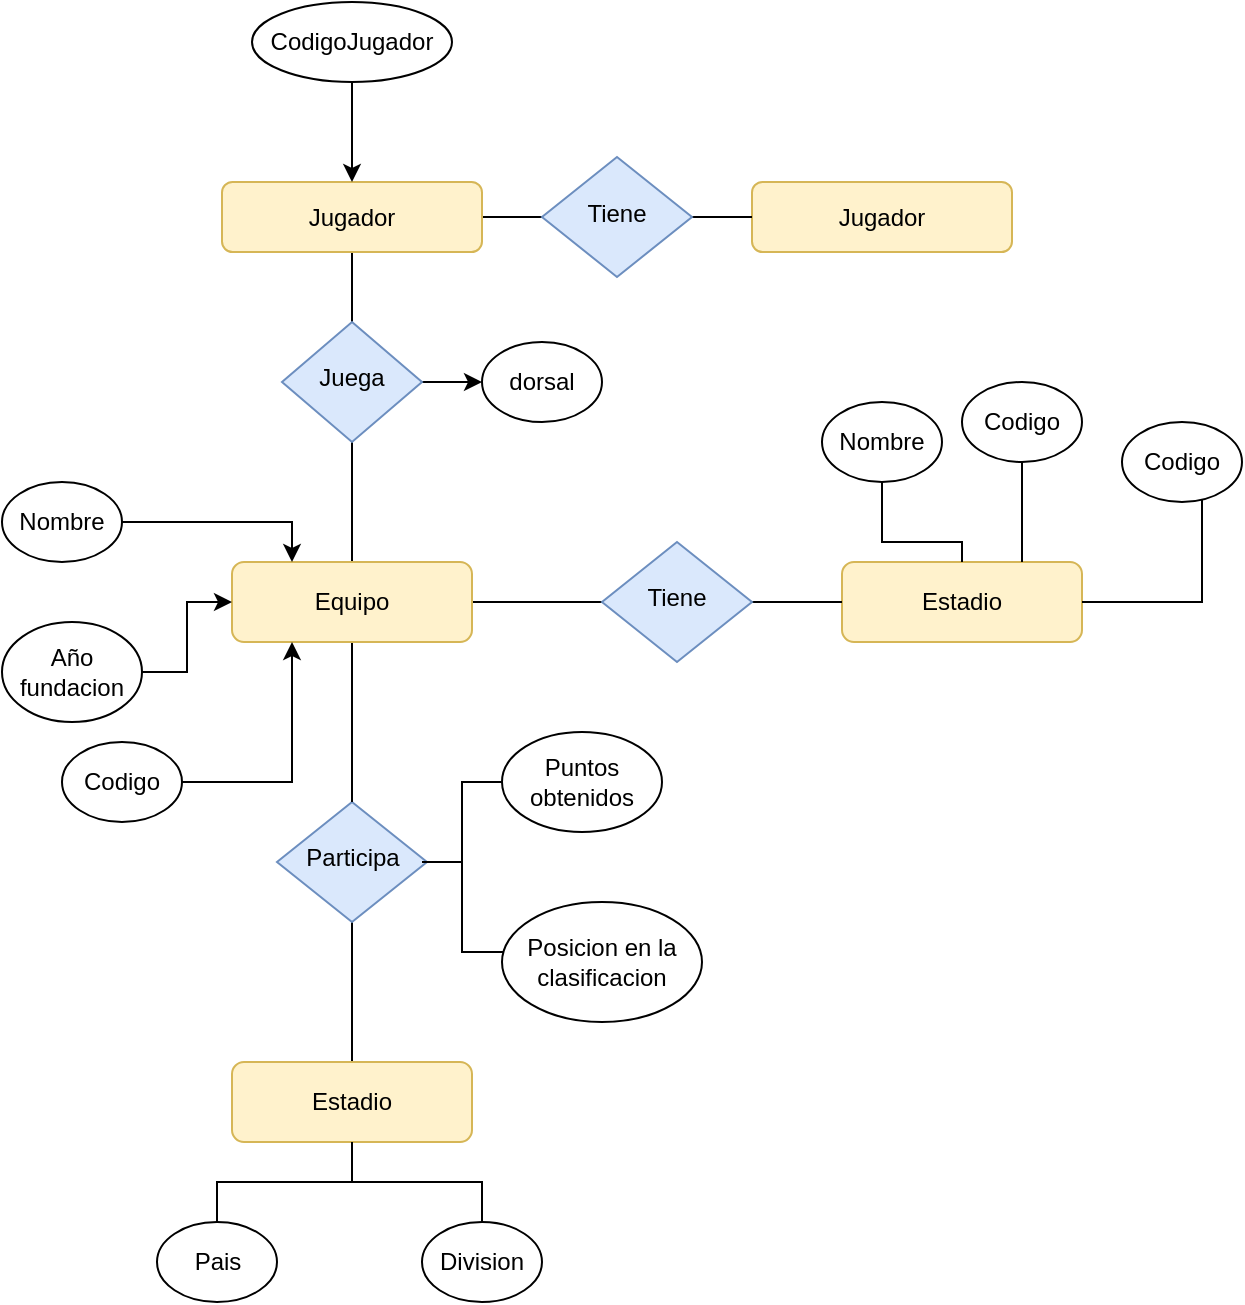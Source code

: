 <mxfile version="15.3.2" type="github">
  <diagram id="C5RBs43oDa-KdzZeNtuy" name="Page-1">
    <mxGraphModel dx="670" dy="769" grid="0" gridSize="10" guides="1" tooltips="1" connect="1" arrows="1" fold="1" page="1" pageScale="1" pageWidth="827" pageHeight="1169" math="0" shadow="0">
      <root>
        <mxCell id="WIyWlLk6GJQsqaUBKTNV-0" />
        <mxCell id="WIyWlLk6GJQsqaUBKTNV-1" parent="WIyWlLk6GJQsqaUBKTNV-0" />
        <mxCell id="Bkf8oNHPttUTkiimXEo5-8" style="edgeStyle=orthogonalEdgeStyle;rounded=0;orthogonalLoop=1;jettySize=auto;html=1;endArrow=none;endFill=0;" edge="1" parent="WIyWlLk6GJQsqaUBKTNV-1" source="WIyWlLk6GJQsqaUBKTNV-3" target="WIyWlLk6GJQsqaUBKTNV-6">
          <mxGeometry relative="1" as="geometry" />
        </mxCell>
        <mxCell id="Bkf8oNHPttUTkiimXEo5-29" style="edgeStyle=orthogonalEdgeStyle;rounded=0;orthogonalLoop=1;jettySize=auto;html=1;entryX=0;entryY=0.5;entryDx=0;entryDy=0;endArrow=none;endFill=0;" edge="1" parent="WIyWlLk6GJQsqaUBKTNV-1" source="WIyWlLk6GJQsqaUBKTNV-3" target="Bkf8oNHPttUTkiimXEo5-28">
          <mxGeometry relative="1" as="geometry" />
        </mxCell>
        <mxCell id="WIyWlLk6GJQsqaUBKTNV-3" value="Jugador" style="rounded=1;whiteSpace=wrap;html=1;fontSize=12;glass=0;strokeWidth=1;shadow=0;fillColor=#fff2cc;strokeColor=#d6b656;" parent="WIyWlLk6GJQsqaUBKTNV-1" vertex="1">
          <mxGeometry x="150" y="120" width="130" height="35" as="geometry" />
        </mxCell>
        <mxCell id="Bkf8oNHPttUTkiimXEo5-7" style="edgeStyle=orthogonalEdgeStyle;rounded=0;orthogonalLoop=1;jettySize=auto;html=1;" edge="1" parent="WIyWlLk6GJQsqaUBKTNV-1" source="WIyWlLk6GJQsqaUBKTNV-6" target="Bkf8oNHPttUTkiimXEo5-6">
          <mxGeometry relative="1" as="geometry" />
        </mxCell>
        <mxCell id="Bkf8oNHPttUTkiimXEo5-16" style="edgeStyle=orthogonalEdgeStyle;rounded=0;orthogonalLoop=1;jettySize=auto;html=1;endArrow=none;endFill=0;" edge="1" parent="WIyWlLk6GJQsqaUBKTNV-1" source="WIyWlLk6GJQsqaUBKTNV-6" target="WIyWlLk6GJQsqaUBKTNV-11">
          <mxGeometry relative="1" as="geometry" />
        </mxCell>
        <mxCell id="WIyWlLk6GJQsqaUBKTNV-6" value="Juega" style="rhombus;whiteSpace=wrap;html=1;shadow=0;fontFamily=Helvetica;fontSize=12;align=center;strokeWidth=1;spacing=6;spacingTop=-4;fillColor=#dae8fc;strokeColor=#6c8ebf;" parent="WIyWlLk6GJQsqaUBKTNV-1" vertex="1">
          <mxGeometry x="180" y="190" width="70" height="60" as="geometry" />
        </mxCell>
        <mxCell id="Bkf8oNHPttUTkiimXEo5-36" style="edgeStyle=orthogonalEdgeStyle;rounded=0;orthogonalLoop=1;jettySize=auto;html=1;exitX=0.5;exitY=1;exitDx=0;exitDy=0;entryX=0.5;entryY=0;entryDx=0;entryDy=0;endArrow=none;endFill=0;" edge="1" parent="WIyWlLk6GJQsqaUBKTNV-1" source="WIyWlLk6GJQsqaUBKTNV-10" target="Bkf8oNHPttUTkiimXEo5-35">
          <mxGeometry relative="1" as="geometry" />
        </mxCell>
        <mxCell id="WIyWlLk6GJQsqaUBKTNV-10" value="Participa" style="rhombus;whiteSpace=wrap;html=1;shadow=0;fontFamily=Helvetica;fontSize=12;align=center;strokeWidth=1;spacing=6;spacingTop=-4;fillColor=#dae8fc;strokeColor=#6c8ebf;" parent="WIyWlLk6GJQsqaUBKTNV-1" vertex="1">
          <mxGeometry x="177.5" y="430" width="75" height="60" as="geometry" />
        </mxCell>
        <mxCell id="Bkf8oNHPttUTkiimXEo5-17" style="edgeStyle=orthogonalEdgeStyle;rounded=0;orthogonalLoop=1;jettySize=auto;html=1;endArrow=none;endFill=0;" edge="1" parent="WIyWlLk6GJQsqaUBKTNV-1" source="WIyWlLk6GJQsqaUBKTNV-11" target="WIyWlLk6GJQsqaUBKTNV-10">
          <mxGeometry relative="1" as="geometry" />
        </mxCell>
        <mxCell id="Bkf8oNHPttUTkiimXEo5-19" style="edgeStyle=orthogonalEdgeStyle;rounded=0;orthogonalLoop=1;jettySize=auto;html=1;entryX=0;entryY=0.5;entryDx=0;entryDy=0;endArrow=none;endFill=0;" edge="1" parent="WIyWlLk6GJQsqaUBKTNV-1" source="WIyWlLk6GJQsqaUBKTNV-11" target="Bkf8oNHPttUTkiimXEo5-18">
          <mxGeometry relative="1" as="geometry" />
        </mxCell>
        <mxCell id="WIyWlLk6GJQsqaUBKTNV-11" value="Equipo" style="rounded=1;whiteSpace=wrap;html=1;fontSize=12;glass=0;strokeWidth=1;shadow=0;fillColor=#fff2cc;strokeColor=#d6b656;" parent="WIyWlLk6GJQsqaUBKTNV-1" vertex="1">
          <mxGeometry x="155" y="310" width="120" height="40" as="geometry" />
        </mxCell>
        <mxCell id="WIyWlLk6GJQsqaUBKTNV-12" value="Estadio" style="rounded=1;whiteSpace=wrap;html=1;fontSize=12;glass=0;strokeWidth=1;shadow=0;fillColor=#fff2cc;strokeColor=#d6b656;" parent="WIyWlLk6GJQsqaUBKTNV-1" vertex="1">
          <mxGeometry x="460" y="310" width="120" height="40" as="geometry" />
        </mxCell>
        <mxCell id="Bkf8oNHPttUTkiimXEo5-5" style="edgeStyle=orthogonalEdgeStyle;rounded=0;orthogonalLoop=1;jettySize=auto;html=1;" edge="1" parent="WIyWlLk6GJQsqaUBKTNV-1" source="Bkf8oNHPttUTkiimXEo5-3" target="WIyWlLk6GJQsqaUBKTNV-3">
          <mxGeometry relative="1" as="geometry" />
        </mxCell>
        <mxCell id="Bkf8oNHPttUTkiimXEo5-3" value="CodigoJugador" style="ellipse;whiteSpace=wrap;html=1;" vertex="1" parent="WIyWlLk6GJQsqaUBKTNV-1">
          <mxGeometry x="165" y="30" width="100" height="40" as="geometry" />
        </mxCell>
        <mxCell id="Bkf8oNHPttUTkiimXEo5-6" value="dorsal" style="ellipse;whiteSpace=wrap;html=1;" vertex="1" parent="WIyWlLk6GJQsqaUBKTNV-1">
          <mxGeometry x="280" y="200" width="60" height="40" as="geometry" />
        </mxCell>
        <mxCell id="Bkf8oNHPttUTkiimXEo5-13" style="edgeStyle=orthogonalEdgeStyle;rounded=0;orthogonalLoop=1;jettySize=auto;html=1;entryX=0.25;entryY=0;entryDx=0;entryDy=0;" edge="1" parent="WIyWlLk6GJQsqaUBKTNV-1" source="Bkf8oNHPttUTkiimXEo5-10" target="WIyWlLk6GJQsqaUBKTNV-11">
          <mxGeometry relative="1" as="geometry" />
        </mxCell>
        <mxCell id="Bkf8oNHPttUTkiimXEo5-10" value="Nombre" style="ellipse;whiteSpace=wrap;html=1;" vertex="1" parent="WIyWlLk6GJQsqaUBKTNV-1">
          <mxGeometry x="40" y="270" width="60" height="40" as="geometry" />
        </mxCell>
        <mxCell id="Bkf8oNHPttUTkiimXEo5-14" style="edgeStyle=orthogonalEdgeStyle;rounded=0;orthogonalLoop=1;jettySize=auto;html=1;entryX=0;entryY=0.5;entryDx=0;entryDy=0;" edge="1" parent="WIyWlLk6GJQsqaUBKTNV-1" source="Bkf8oNHPttUTkiimXEo5-11" target="WIyWlLk6GJQsqaUBKTNV-11">
          <mxGeometry relative="1" as="geometry" />
        </mxCell>
        <mxCell id="Bkf8oNHPttUTkiimXEo5-11" value="Año fundacion" style="ellipse;whiteSpace=wrap;html=1;" vertex="1" parent="WIyWlLk6GJQsqaUBKTNV-1">
          <mxGeometry x="40" y="340" width="70" height="50" as="geometry" />
        </mxCell>
        <mxCell id="Bkf8oNHPttUTkiimXEo5-15" style="edgeStyle=orthogonalEdgeStyle;rounded=0;orthogonalLoop=1;jettySize=auto;html=1;entryX=0.25;entryY=1;entryDx=0;entryDy=0;" edge="1" parent="WIyWlLk6GJQsqaUBKTNV-1" source="Bkf8oNHPttUTkiimXEo5-12" target="WIyWlLk6GJQsqaUBKTNV-11">
          <mxGeometry relative="1" as="geometry" />
        </mxCell>
        <mxCell id="Bkf8oNHPttUTkiimXEo5-12" value="Codigo" style="ellipse;whiteSpace=wrap;html=1;" vertex="1" parent="WIyWlLk6GJQsqaUBKTNV-1">
          <mxGeometry x="70" y="400" width="60" height="40" as="geometry" />
        </mxCell>
        <mxCell id="Bkf8oNHPttUTkiimXEo5-20" style="edgeStyle=orthogonalEdgeStyle;rounded=0;orthogonalLoop=1;jettySize=auto;html=1;entryX=0;entryY=0.5;entryDx=0;entryDy=0;endArrow=none;endFill=0;" edge="1" parent="WIyWlLk6GJQsqaUBKTNV-1" source="Bkf8oNHPttUTkiimXEo5-18" target="WIyWlLk6GJQsqaUBKTNV-12">
          <mxGeometry relative="1" as="geometry" />
        </mxCell>
        <mxCell id="Bkf8oNHPttUTkiimXEo5-18" value="Tiene" style="rhombus;whiteSpace=wrap;html=1;shadow=0;fontFamily=Helvetica;fontSize=12;align=center;strokeWidth=1;spacing=6;spacingTop=-4;fillColor=#dae8fc;strokeColor=#6c8ebf;" vertex="1" parent="WIyWlLk6GJQsqaUBKTNV-1">
          <mxGeometry x="340" y="300" width="75" height="60" as="geometry" />
        </mxCell>
        <mxCell id="Bkf8oNHPttUTkiimXEo5-22" style="edgeStyle=orthogonalEdgeStyle;rounded=0;orthogonalLoop=1;jettySize=auto;html=1;entryX=0.5;entryY=0;entryDx=0;entryDy=0;endArrow=none;endFill=0;exitX=0.5;exitY=1;exitDx=0;exitDy=0;" edge="1" parent="WIyWlLk6GJQsqaUBKTNV-1" source="Bkf8oNHPttUTkiimXEo5-21" target="WIyWlLk6GJQsqaUBKTNV-12">
          <mxGeometry relative="1" as="geometry">
            <Array as="points">
              <mxPoint x="480" y="300" />
              <mxPoint x="520" y="300" />
            </Array>
          </mxGeometry>
        </mxCell>
        <mxCell id="Bkf8oNHPttUTkiimXEo5-21" value="Nombre" style="ellipse;whiteSpace=wrap;html=1;" vertex="1" parent="WIyWlLk6GJQsqaUBKTNV-1">
          <mxGeometry x="450" y="230" width="60" height="40" as="geometry" />
        </mxCell>
        <mxCell id="Bkf8oNHPttUTkiimXEo5-26" style="edgeStyle=orthogonalEdgeStyle;rounded=0;orthogonalLoop=1;jettySize=auto;html=1;entryX=0.75;entryY=0;entryDx=0;entryDy=0;endArrow=none;endFill=0;" edge="1" parent="WIyWlLk6GJQsqaUBKTNV-1" source="Bkf8oNHPttUTkiimXEo5-23" target="WIyWlLk6GJQsqaUBKTNV-12">
          <mxGeometry relative="1" as="geometry" />
        </mxCell>
        <mxCell id="Bkf8oNHPttUTkiimXEo5-23" value="Codigo" style="ellipse;whiteSpace=wrap;html=1;" vertex="1" parent="WIyWlLk6GJQsqaUBKTNV-1">
          <mxGeometry x="520" y="220" width="60" height="40" as="geometry" />
        </mxCell>
        <mxCell id="Bkf8oNHPttUTkiimXEo5-25" style="edgeStyle=orthogonalEdgeStyle;rounded=0;orthogonalLoop=1;jettySize=auto;html=1;entryX=1;entryY=0.5;entryDx=0;entryDy=0;endArrow=none;endFill=0;" edge="1" parent="WIyWlLk6GJQsqaUBKTNV-1" source="Bkf8oNHPttUTkiimXEo5-24" target="WIyWlLk6GJQsqaUBKTNV-12">
          <mxGeometry relative="1" as="geometry">
            <Array as="points">
              <mxPoint x="640" y="330" />
            </Array>
          </mxGeometry>
        </mxCell>
        <mxCell id="Bkf8oNHPttUTkiimXEo5-24" value="Codigo" style="ellipse;whiteSpace=wrap;html=1;" vertex="1" parent="WIyWlLk6GJQsqaUBKTNV-1">
          <mxGeometry x="600" y="240" width="60" height="40" as="geometry" />
        </mxCell>
        <mxCell id="Bkf8oNHPttUTkiimXEo5-27" value="Jugador" style="rounded=1;whiteSpace=wrap;html=1;fontSize=12;glass=0;strokeWidth=1;shadow=0;fillColor=#fff2cc;strokeColor=#d6b656;" vertex="1" parent="WIyWlLk6GJQsqaUBKTNV-1">
          <mxGeometry x="415" y="120" width="130" height="35" as="geometry" />
        </mxCell>
        <mxCell id="Bkf8oNHPttUTkiimXEo5-30" style="edgeStyle=orthogonalEdgeStyle;rounded=0;orthogonalLoop=1;jettySize=auto;html=1;exitX=1;exitY=0.5;exitDx=0;exitDy=0;entryX=0;entryY=0.5;entryDx=0;entryDy=0;endArrow=none;endFill=0;" edge="1" parent="WIyWlLk6GJQsqaUBKTNV-1" source="Bkf8oNHPttUTkiimXEo5-28" target="Bkf8oNHPttUTkiimXEo5-27">
          <mxGeometry relative="1" as="geometry" />
        </mxCell>
        <mxCell id="Bkf8oNHPttUTkiimXEo5-28" value="Tiene" style="rhombus;whiteSpace=wrap;html=1;shadow=0;fontFamily=Helvetica;fontSize=12;align=center;strokeWidth=1;spacing=6;spacingTop=-4;fillColor=#dae8fc;strokeColor=#6c8ebf;" vertex="1" parent="WIyWlLk6GJQsqaUBKTNV-1">
          <mxGeometry x="310" y="107.5" width="75" height="60" as="geometry" />
        </mxCell>
        <mxCell id="Bkf8oNHPttUTkiimXEo5-33" style="edgeStyle=orthogonalEdgeStyle;rounded=0;orthogonalLoop=1;jettySize=auto;html=1;entryX=1;entryY=0.5;entryDx=0;entryDy=0;endArrow=none;endFill=0;" edge="1" parent="WIyWlLk6GJQsqaUBKTNV-1" source="Bkf8oNHPttUTkiimXEo5-31" target="WIyWlLk6GJQsqaUBKTNV-10">
          <mxGeometry relative="1" as="geometry" />
        </mxCell>
        <mxCell id="Bkf8oNHPttUTkiimXEo5-31" value="Puntos obtenidos" style="ellipse;whiteSpace=wrap;html=1;" vertex="1" parent="WIyWlLk6GJQsqaUBKTNV-1">
          <mxGeometry x="290" y="395" width="80" height="50" as="geometry" />
        </mxCell>
        <mxCell id="Bkf8oNHPttUTkiimXEo5-34" style="edgeStyle=orthogonalEdgeStyle;rounded=0;orthogonalLoop=1;jettySize=auto;html=1;endArrow=none;endFill=0;" edge="1" parent="WIyWlLk6GJQsqaUBKTNV-1" source="Bkf8oNHPttUTkiimXEo5-32">
          <mxGeometry relative="1" as="geometry">
            <mxPoint x="250" y="460" as="targetPoint" />
            <Array as="points">
              <mxPoint x="270" y="505" />
              <mxPoint x="270" y="460" />
            </Array>
          </mxGeometry>
        </mxCell>
        <mxCell id="Bkf8oNHPttUTkiimXEo5-32" value="Posicion en la clasificacion" style="ellipse;whiteSpace=wrap;html=1;" vertex="1" parent="WIyWlLk6GJQsqaUBKTNV-1">
          <mxGeometry x="290" y="480" width="100" height="60" as="geometry" />
        </mxCell>
        <mxCell id="Bkf8oNHPttUTkiimXEo5-35" value="Estadio" style="rounded=1;whiteSpace=wrap;html=1;fontSize=12;glass=0;strokeWidth=1;shadow=0;fillColor=#fff2cc;strokeColor=#d6b656;" vertex="1" parent="WIyWlLk6GJQsqaUBKTNV-1">
          <mxGeometry x="155" y="560" width="120" height="40" as="geometry" />
        </mxCell>
        <mxCell id="Bkf8oNHPttUTkiimXEo5-39" style="edgeStyle=orthogonalEdgeStyle;rounded=0;orthogonalLoop=1;jettySize=auto;html=1;entryX=0.5;entryY=1;entryDx=0;entryDy=0;endArrow=none;endFill=0;" edge="1" parent="WIyWlLk6GJQsqaUBKTNV-1" source="Bkf8oNHPttUTkiimXEo5-37" target="Bkf8oNHPttUTkiimXEo5-35">
          <mxGeometry relative="1" as="geometry" />
        </mxCell>
        <mxCell id="Bkf8oNHPttUTkiimXEo5-37" value="Pais" style="ellipse;whiteSpace=wrap;html=1;" vertex="1" parent="WIyWlLk6GJQsqaUBKTNV-1">
          <mxGeometry x="117.5" y="640" width="60" height="40" as="geometry" />
        </mxCell>
        <mxCell id="Bkf8oNHPttUTkiimXEo5-40" style="edgeStyle=orthogonalEdgeStyle;rounded=0;orthogonalLoop=1;jettySize=auto;html=1;entryX=0.5;entryY=1;entryDx=0;entryDy=0;endArrow=none;endFill=0;" edge="1" parent="WIyWlLk6GJQsqaUBKTNV-1" source="Bkf8oNHPttUTkiimXEo5-38" target="Bkf8oNHPttUTkiimXEo5-35">
          <mxGeometry relative="1" as="geometry" />
        </mxCell>
        <mxCell id="Bkf8oNHPttUTkiimXEo5-38" value="Division" style="ellipse;whiteSpace=wrap;html=1;" vertex="1" parent="WIyWlLk6GJQsqaUBKTNV-1">
          <mxGeometry x="250" y="640" width="60" height="40" as="geometry" />
        </mxCell>
      </root>
    </mxGraphModel>
  </diagram>
</mxfile>
